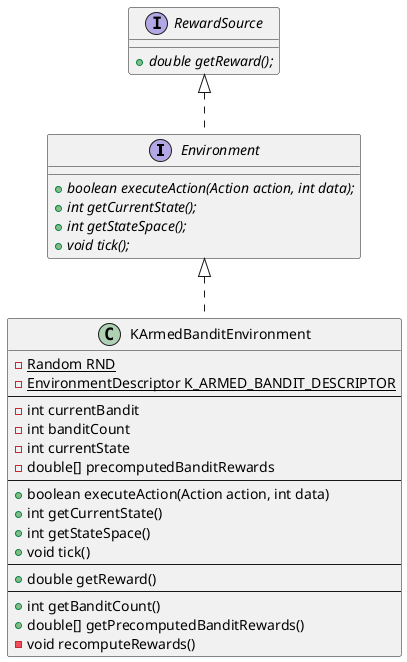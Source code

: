 @startuml
'https://plantuml.com/class-diagram

interface Environment {
    +{abstract}boolean executeAction(Action action, int data);
    +{abstract}int getCurrentState();
    +{abstract}int getStateSpace();
    +{abstract}void tick();
}

interface RewardSource {
    +{abstract} double getReward();
}

class KArmedBanditEnvironment {
    -{static} Random RND
    -{static} EnvironmentDescriptor K_ARMED_BANDIT_DESCRIPTOR
    ---
    -int currentBandit
    -int banditCount
    -int currentState
    -double[] precomputedBanditRewards
    ---
    +boolean executeAction(Action action, int data)
    +int getCurrentState()
    +int getStateSpace()
    +void tick()
    ---
    +double getReward()
    ---
    +int getBanditCount()
    +double[] getPrecomputedBanditRewards()
    -void recomputeRewards()
}

RewardSource <|.. Environment
Environment <|.. KArmedBanditEnvironment

@enduml